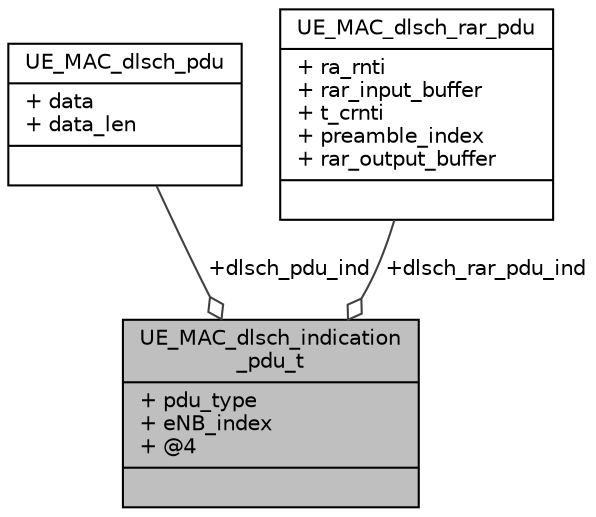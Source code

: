 digraph "UE_MAC_dlsch_indication_pdu_t"
{
 // LATEX_PDF_SIZE
  edge [fontname="Helvetica",fontsize="10",labelfontname="Helvetica",labelfontsize="10"];
  node [fontname="Helvetica",fontsize="10",shape=record];
  Node1 [label="{UE_MAC_dlsch_indication\l_pdu_t\n|+ pdu_type\l+ eNB_index\l+ @4\l|}",height=0.2,width=0.4,color="black", fillcolor="grey75", style="filled", fontcolor="black",tooltip=" "];
  Node2 -> Node1 [color="grey25",fontsize="10",style="solid",label=" +dlsch_pdu_ind" ,arrowhead="odiamond",fontname="Helvetica"];
  Node2 [label="{UE_MAC_dlsch_pdu\n|+ data\l+ data_len\l|}",height=0.2,width=0.4,color="black", fillcolor="white", style="filled",URL="$structUE__MAC__dlsch__pdu.html",tooltip=" "];
  Node3 -> Node1 [color="grey25",fontsize="10",style="solid",label=" +dlsch_rar_pdu_ind" ,arrowhead="odiamond",fontname="Helvetica"];
  Node3 [label="{UE_MAC_dlsch_rar_pdu\n|+ ra_rnti\l+ rar_input_buffer\l+ t_crnti\l+ preamble_index\l+ rar_output_buffer\l|}",height=0.2,width=0.4,color="black", fillcolor="white", style="filled",URL="$structUE__MAC__dlsch__rar__pdu.html",tooltip=" "];
}
